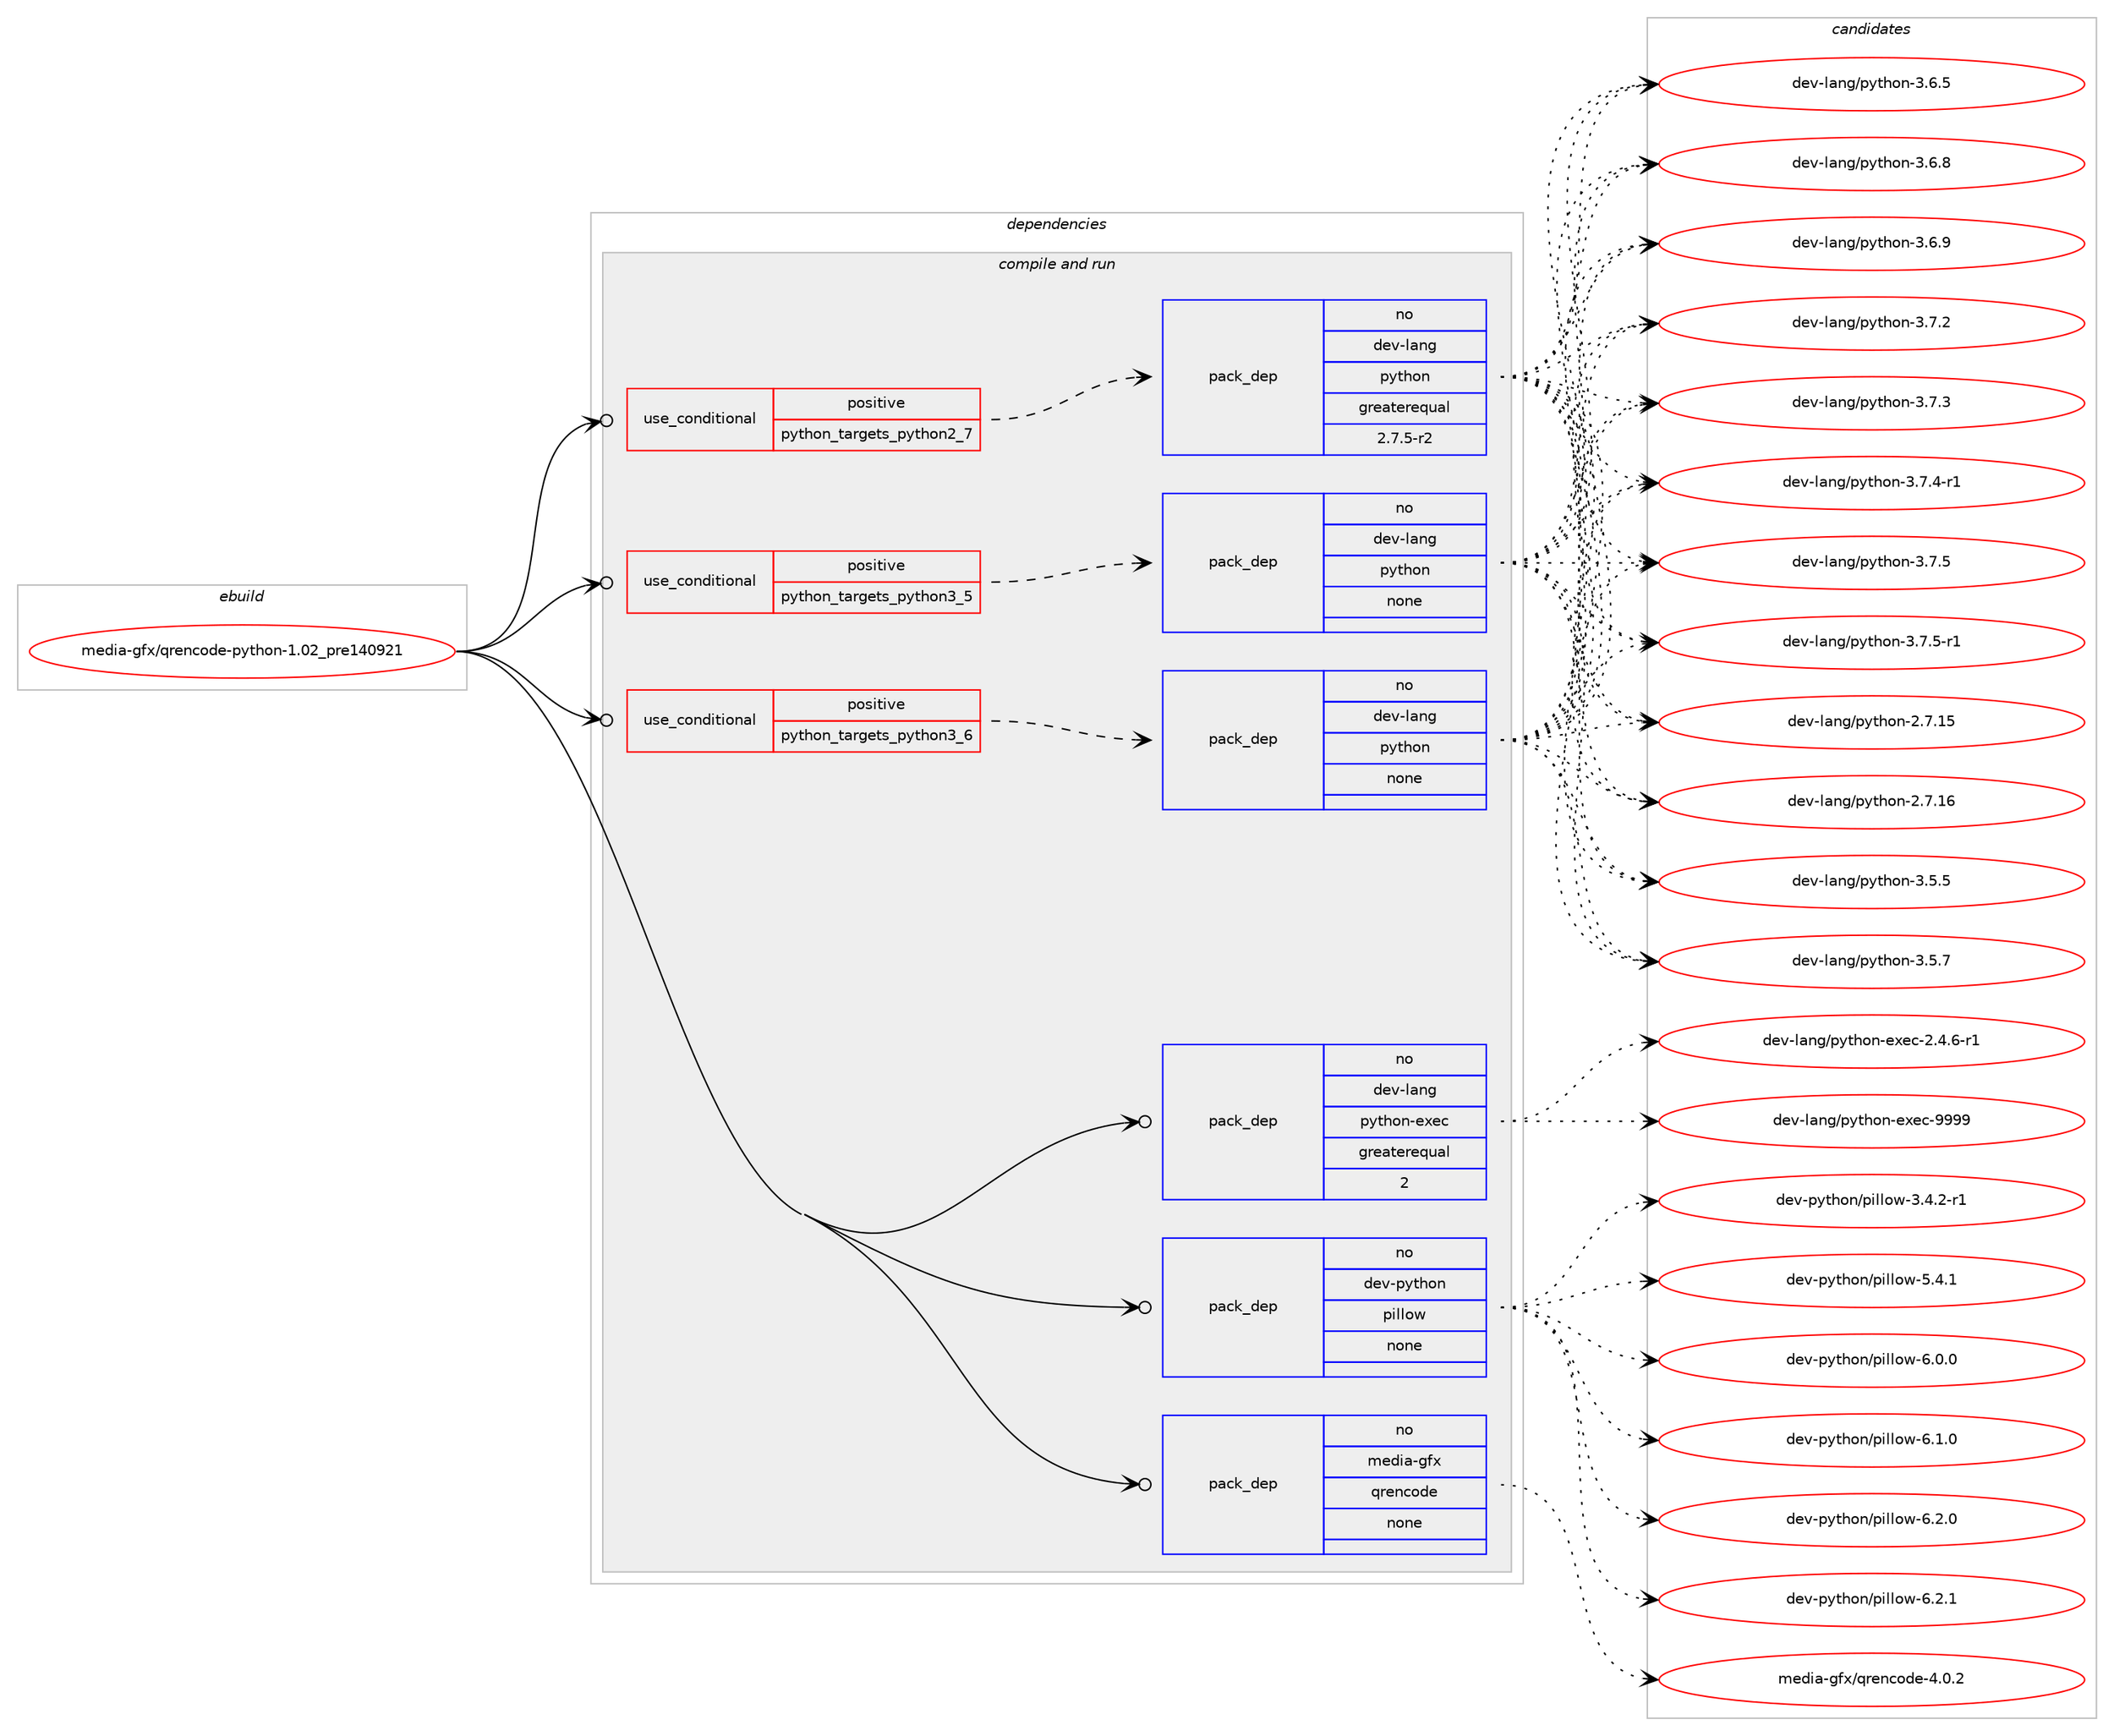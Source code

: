 digraph prolog {

# *************
# Graph options
# *************

newrank=true;
concentrate=true;
compound=true;
graph [rankdir=LR,fontname=Helvetica,fontsize=10,ranksep=1.5];#, ranksep=2.5, nodesep=0.2];
edge  [arrowhead=vee];
node  [fontname=Helvetica,fontsize=10];

# **********
# The ebuild
# **********

subgraph cluster_leftcol {
color=gray;
rank=same;
label=<<i>ebuild</i>>;
id [label="media-gfx/qrencode-python-1.02_pre140921", color=red, width=4, href="../media-gfx/qrencode-python-1.02_pre140921.svg"];
}

# ****************
# The dependencies
# ****************

subgraph cluster_midcol {
color=gray;
label=<<i>dependencies</i>>;
subgraph cluster_compile {
fillcolor="#eeeeee";
style=filled;
label=<<i>compile</i>>;
}
subgraph cluster_compileandrun {
fillcolor="#eeeeee";
style=filled;
label=<<i>compile and run</i>>;
subgraph cond190438 {
dependency783017 [label=<<TABLE BORDER="0" CELLBORDER="1" CELLSPACING="0" CELLPADDING="4"><TR><TD ROWSPAN="3" CELLPADDING="10">use_conditional</TD></TR><TR><TD>positive</TD></TR><TR><TD>python_targets_python2_7</TD></TR></TABLE>>, shape=none, color=red];
subgraph pack578998 {
dependency783018 [label=<<TABLE BORDER="0" CELLBORDER="1" CELLSPACING="0" CELLPADDING="4" WIDTH="220"><TR><TD ROWSPAN="6" CELLPADDING="30">pack_dep</TD></TR><TR><TD WIDTH="110">no</TD></TR><TR><TD>dev-lang</TD></TR><TR><TD>python</TD></TR><TR><TD>greaterequal</TD></TR><TR><TD>2.7.5-r2</TD></TR></TABLE>>, shape=none, color=blue];
}
dependency783017:e -> dependency783018:w [weight=20,style="dashed",arrowhead="vee"];
}
id:e -> dependency783017:w [weight=20,style="solid",arrowhead="odotvee"];
subgraph cond190439 {
dependency783019 [label=<<TABLE BORDER="0" CELLBORDER="1" CELLSPACING="0" CELLPADDING="4"><TR><TD ROWSPAN="3" CELLPADDING="10">use_conditional</TD></TR><TR><TD>positive</TD></TR><TR><TD>python_targets_python3_5</TD></TR></TABLE>>, shape=none, color=red];
subgraph pack578999 {
dependency783020 [label=<<TABLE BORDER="0" CELLBORDER="1" CELLSPACING="0" CELLPADDING="4" WIDTH="220"><TR><TD ROWSPAN="6" CELLPADDING="30">pack_dep</TD></TR><TR><TD WIDTH="110">no</TD></TR><TR><TD>dev-lang</TD></TR><TR><TD>python</TD></TR><TR><TD>none</TD></TR><TR><TD></TD></TR></TABLE>>, shape=none, color=blue];
}
dependency783019:e -> dependency783020:w [weight=20,style="dashed",arrowhead="vee"];
}
id:e -> dependency783019:w [weight=20,style="solid",arrowhead="odotvee"];
subgraph cond190440 {
dependency783021 [label=<<TABLE BORDER="0" CELLBORDER="1" CELLSPACING="0" CELLPADDING="4"><TR><TD ROWSPAN="3" CELLPADDING="10">use_conditional</TD></TR><TR><TD>positive</TD></TR><TR><TD>python_targets_python3_6</TD></TR></TABLE>>, shape=none, color=red];
subgraph pack579000 {
dependency783022 [label=<<TABLE BORDER="0" CELLBORDER="1" CELLSPACING="0" CELLPADDING="4" WIDTH="220"><TR><TD ROWSPAN="6" CELLPADDING="30">pack_dep</TD></TR><TR><TD WIDTH="110">no</TD></TR><TR><TD>dev-lang</TD></TR><TR><TD>python</TD></TR><TR><TD>none</TD></TR><TR><TD></TD></TR></TABLE>>, shape=none, color=blue];
}
dependency783021:e -> dependency783022:w [weight=20,style="dashed",arrowhead="vee"];
}
id:e -> dependency783021:w [weight=20,style="solid",arrowhead="odotvee"];
subgraph pack579001 {
dependency783023 [label=<<TABLE BORDER="0" CELLBORDER="1" CELLSPACING="0" CELLPADDING="4" WIDTH="220"><TR><TD ROWSPAN="6" CELLPADDING="30">pack_dep</TD></TR><TR><TD WIDTH="110">no</TD></TR><TR><TD>dev-lang</TD></TR><TR><TD>python-exec</TD></TR><TR><TD>greaterequal</TD></TR><TR><TD>2</TD></TR></TABLE>>, shape=none, color=blue];
}
id:e -> dependency783023:w [weight=20,style="solid",arrowhead="odotvee"];
subgraph pack579002 {
dependency783024 [label=<<TABLE BORDER="0" CELLBORDER="1" CELLSPACING="0" CELLPADDING="4" WIDTH="220"><TR><TD ROWSPAN="6" CELLPADDING="30">pack_dep</TD></TR><TR><TD WIDTH="110">no</TD></TR><TR><TD>dev-python</TD></TR><TR><TD>pillow</TD></TR><TR><TD>none</TD></TR><TR><TD></TD></TR></TABLE>>, shape=none, color=blue];
}
id:e -> dependency783024:w [weight=20,style="solid",arrowhead="odotvee"];
subgraph pack579003 {
dependency783025 [label=<<TABLE BORDER="0" CELLBORDER="1" CELLSPACING="0" CELLPADDING="4" WIDTH="220"><TR><TD ROWSPAN="6" CELLPADDING="30">pack_dep</TD></TR><TR><TD WIDTH="110">no</TD></TR><TR><TD>media-gfx</TD></TR><TR><TD>qrencode</TD></TR><TR><TD>none</TD></TR><TR><TD></TD></TR></TABLE>>, shape=none, color=blue];
}
id:e -> dependency783025:w [weight=20,style="solid",arrowhead="odotvee"];
}
subgraph cluster_run {
fillcolor="#eeeeee";
style=filled;
label=<<i>run</i>>;
}
}

# **************
# The candidates
# **************

subgraph cluster_choices {
rank=same;
color=gray;
label=<<i>candidates</i>>;

subgraph choice578998 {
color=black;
nodesep=1;
choice10010111845108971101034711212111610411111045504655464953 [label="dev-lang/python-2.7.15", color=red, width=4,href="../dev-lang/python-2.7.15.svg"];
choice10010111845108971101034711212111610411111045504655464954 [label="dev-lang/python-2.7.16", color=red, width=4,href="../dev-lang/python-2.7.16.svg"];
choice100101118451089711010347112121116104111110455146534653 [label="dev-lang/python-3.5.5", color=red, width=4,href="../dev-lang/python-3.5.5.svg"];
choice100101118451089711010347112121116104111110455146534655 [label="dev-lang/python-3.5.7", color=red, width=4,href="../dev-lang/python-3.5.7.svg"];
choice100101118451089711010347112121116104111110455146544653 [label="dev-lang/python-3.6.5", color=red, width=4,href="../dev-lang/python-3.6.5.svg"];
choice100101118451089711010347112121116104111110455146544656 [label="dev-lang/python-3.6.8", color=red, width=4,href="../dev-lang/python-3.6.8.svg"];
choice100101118451089711010347112121116104111110455146544657 [label="dev-lang/python-3.6.9", color=red, width=4,href="../dev-lang/python-3.6.9.svg"];
choice100101118451089711010347112121116104111110455146554650 [label="dev-lang/python-3.7.2", color=red, width=4,href="../dev-lang/python-3.7.2.svg"];
choice100101118451089711010347112121116104111110455146554651 [label="dev-lang/python-3.7.3", color=red, width=4,href="../dev-lang/python-3.7.3.svg"];
choice1001011184510897110103471121211161041111104551465546524511449 [label="dev-lang/python-3.7.4-r1", color=red, width=4,href="../dev-lang/python-3.7.4-r1.svg"];
choice100101118451089711010347112121116104111110455146554653 [label="dev-lang/python-3.7.5", color=red, width=4,href="../dev-lang/python-3.7.5.svg"];
choice1001011184510897110103471121211161041111104551465546534511449 [label="dev-lang/python-3.7.5-r1", color=red, width=4,href="../dev-lang/python-3.7.5-r1.svg"];
dependency783018:e -> choice10010111845108971101034711212111610411111045504655464953:w [style=dotted,weight="100"];
dependency783018:e -> choice10010111845108971101034711212111610411111045504655464954:w [style=dotted,weight="100"];
dependency783018:e -> choice100101118451089711010347112121116104111110455146534653:w [style=dotted,weight="100"];
dependency783018:e -> choice100101118451089711010347112121116104111110455146534655:w [style=dotted,weight="100"];
dependency783018:e -> choice100101118451089711010347112121116104111110455146544653:w [style=dotted,weight="100"];
dependency783018:e -> choice100101118451089711010347112121116104111110455146544656:w [style=dotted,weight="100"];
dependency783018:e -> choice100101118451089711010347112121116104111110455146544657:w [style=dotted,weight="100"];
dependency783018:e -> choice100101118451089711010347112121116104111110455146554650:w [style=dotted,weight="100"];
dependency783018:e -> choice100101118451089711010347112121116104111110455146554651:w [style=dotted,weight="100"];
dependency783018:e -> choice1001011184510897110103471121211161041111104551465546524511449:w [style=dotted,weight="100"];
dependency783018:e -> choice100101118451089711010347112121116104111110455146554653:w [style=dotted,weight="100"];
dependency783018:e -> choice1001011184510897110103471121211161041111104551465546534511449:w [style=dotted,weight="100"];
}
subgraph choice578999 {
color=black;
nodesep=1;
choice10010111845108971101034711212111610411111045504655464953 [label="dev-lang/python-2.7.15", color=red, width=4,href="../dev-lang/python-2.7.15.svg"];
choice10010111845108971101034711212111610411111045504655464954 [label="dev-lang/python-2.7.16", color=red, width=4,href="../dev-lang/python-2.7.16.svg"];
choice100101118451089711010347112121116104111110455146534653 [label="dev-lang/python-3.5.5", color=red, width=4,href="../dev-lang/python-3.5.5.svg"];
choice100101118451089711010347112121116104111110455146534655 [label="dev-lang/python-3.5.7", color=red, width=4,href="../dev-lang/python-3.5.7.svg"];
choice100101118451089711010347112121116104111110455146544653 [label="dev-lang/python-3.6.5", color=red, width=4,href="../dev-lang/python-3.6.5.svg"];
choice100101118451089711010347112121116104111110455146544656 [label="dev-lang/python-3.6.8", color=red, width=4,href="../dev-lang/python-3.6.8.svg"];
choice100101118451089711010347112121116104111110455146544657 [label="dev-lang/python-3.6.9", color=red, width=4,href="../dev-lang/python-3.6.9.svg"];
choice100101118451089711010347112121116104111110455146554650 [label="dev-lang/python-3.7.2", color=red, width=4,href="../dev-lang/python-3.7.2.svg"];
choice100101118451089711010347112121116104111110455146554651 [label="dev-lang/python-3.7.3", color=red, width=4,href="../dev-lang/python-3.7.3.svg"];
choice1001011184510897110103471121211161041111104551465546524511449 [label="dev-lang/python-3.7.4-r1", color=red, width=4,href="../dev-lang/python-3.7.4-r1.svg"];
choice100101118451089711010347112121116104111110455146554653 [label="dev-lang/python-3.7.5", color=red, width=4,href="../dev-lang/python-3.7.5.svg"];
choice1001011184510897110103471121211161041111104551465546534511449 [label="dev-lang/python-3.7.5-r1", color=red, width=4,href="../dev-lang/python-3.7.5-r1.svg"];
dependency783020:e -> choice10010111845108971101034711212111610411111045504655464953:w [style=dotted,weight="100"];
dependency783020:e -> choice10010111845108971101034711212111610411111045504655464954:w [style=dotted,weight="100"];
dependency783020:e -> choice100101118451089711010347112121116104111110455146534653:w [style=dotted,weight="100"];
dependency783020:e -> choice100101118451089711010347112121116104111110455146534655:w [style=dotted,weight="100"];
dependency783020:e -> choice100101118451089711010347112121116104111110455146544653:w [style=dotted,weight="100"];
dependency783020:e -> choice100101118451089711010347112121116104111110455146544656:w [style=dotted,weight="100"];
dependency783020:e -> choice100101118451089711010347112121116104111110455146544657:w [style=dotted,weight="100"];
dependency783020:e -> choice100101118451089711010347112121116104111110455146554650:w [style=dotted,weight="100"];
dependency783020:e -> choice100101118451089711010347112121116104111110455146554651:w [style=dotted,weight="100"];
dependency783020:e -> choice1001011184510897110103471121211161041111104551465546524511449:w [style=dotted,weight="100"];
dependency783020:e -> choice100101118451089711010347112121116104111110455146554653:w [style=dotted,weight="100"];
dependency783020:e -> choice1001011184510897110103471121211161041111104551465546534511449:w [style=dotted,weight="100"];
}
subgraph choice579000 {
color=black;
nodesep=1;
choice10010111845108971101034711212111610411111045504655464953 [label="dev-lang/python-2.7.15", color=red, width=4,href="../dev-lang/python-2.7.15.svg"];
choice10010111845108971101034711212111610411111045504655464954 [label="dev-lang/python-2.7.16", color=red, width=4,href="../dev-lang/python-2.7.16.svg"];
choice100101118451089711010347112121116104111110455146534653 [label="dev-lang/python-3.5.5", color=red, width=4,href="../dev-lang/python-3.5.5.svg"];
choice100101118451089711010347112121116104111110455146534655 [label="dev-lang/python-3.5.7", color=red, width=4,href="../dev-lang/python-3.5.7.svg"];
choice100101118451089711010347112121116104111110455146544653 [label="dev-lang/python-3.6.5", color=red, width=4,href="../dev-lang/python-3.6.5.svg"];
choice100101118451089711010347112121116104111110455146544656 [label="dev-lang/python-3.6.8", color=red, width=4,href="../dev-lang/python-3.6.8.svg"];
choice100101118451089711010347112121116104111110455146544657 [label="dev-lang/python-3.6.9", color=red, width=4,href="../dev-lang/python-3.6.9.svg"];
choice100101118451089711010347112121116104111110455146554650 [label="dev-lang/python-3.7.2", color=red, width=4,href="../dev-lang/python-3.7.2.svg"];
choice100101118451089711010347112121116104111110455146554651 [label="dev-lang/python-3.7.3", color=red, width=4,href="../dev-lang/python-3.7.3.svg"];
choice1001011184510897110103471121211161041111104551465546524511449 [label="dev-lang/python-3.7.4-r1", color=red, width=4,href="../dev-lang/python-3.7.4-r1.svg"];
choice100101118451089711010347112121116104111110455146554653 [label="dev-lang/python-3.7.5", color=red, width=4,href="../dev-lang/python-3.7.5.svg"];
choice1001011184510897110103471121211161041111104551465546534511449 [label="dev-lang/python-3.7.5-r1", color=red, width=4,href="../dev-lang/python-3.7.5-r1.svg"];
dependency783022:e -> choice10010111845108971101034711212111610411111045504655464953:w [style=dotted,weight="100"];
dependency783022:e -> choice10010111845108971101034711212111610411111045504655464954:w [style=dotted,weight="100"];
dependency783022:e -> choice100101118451089711010347112121116104111110455146534653:w [style=dotted,weight="100"];
dependency783022:e -> choice100101118451089711010347112121116104111110455146534655:w [style=dotted,weight="100"];
dependency783022:e -> choice100101118451089711010347112121116104111110455146544653:w [style=dotted,weight="100"];
dependency783022:e -> choice100101118451089711010347112121116104111110455146544656:w [style=dotted,weight="100"];
dependency783022:e -> choice100101118451089711010347112121116104111110455146544657:w [style=dotted,weight="100"];
dependency783022:e -> choice100101118451089711010347112121116104111110455146554650:w [style=dotted,weight="100"];
dependency783022:e -> choice100101118451089711010347112121116104111110455146554651:w [style=dotted,weight="100"];
dependency783022:e -> choice1001011184510897110103471121211161041111104551465546524511449:w [style=dotted,weight="100"];
dependency783022:e -> choice100101118451089711010347112121116104111110455146554653:w [style=dotted,weight="100"];
dependency783022:e -> choice1001011184510897110103471121211161041111104551465546534511449:w [style=dotted,weight="100"];
}
subgraph choice579001 {
color=black;
nodesep=1;
choice10010111845108971101034711212111610411111045101120101994550465246544511449 [label="dev-lang/python-exec-2.4.6-r1", color=red, width=4,href="../dev-lang/python-exec-2.4.6-r1.svg"];
choice10010111845108971101034711212111610411111045101120101994557575757 [label="dev-lang/python-exec-9999", color=red, width=4,href="../dev-lang/python-exec-9999.svg"];
dependency783023:e -> choice10010111845108971101034711212111610411111045101120101994550465246544511449:w [style=dotted,weight="100"];
dependency783023:e -> choice10010111845108971101034711212111610411111045101120101994557575757:w [style=dotted,weight="100"];
}
subgraph choice579002 {
color=black;
nodesep=1;
choice10010111845112121116104111110471121051081081111194551465246504511449 [label="dev-python/pillow-3.4.2-r1", color=red, width=4,href="../dev-python/pillow-3.4.2-r1.svg"];
choice1001011184511212111610411111047112105108108111119455346524649 [label="dev-python/pillow-5.4.1", color=red, width=4,href="../dev-python/pillow-5.4.1.svg"];
choice1001011184511212111610411111047112105108108111119455446484648 [label="dev-python/pillow-6.0.0", color=red, width=4,href="../dev-python/pillow-6.0.0.svg"];
choice1001011184511212111610411111047112105108108111119455446494648 [label="dev-python/pillow-6.1.0", color=red, width=4,href="../dev-python/pillow-6.1.0.svg"];
choice1001011184511212111610411111047112105108108111119455446504648 [label="dev-python/pillow-6.2.0", color=red, width=4,href="../dev-python/pillow-6.2.0.svg"];
choice1001011184511212111610411111047112105108108111119455446504649 [label="dev-python/pillow-6.2.1", color=red, width=4,href="../dev-python/pillow-6.2.1.svg"];
dependency783024:e -> choice10010111845112121116104111110471121051081081111194551465246504511449:w [style=dotted,weight="100"];
dependency783024:e -> choice1001011184511212111610411111047112105108108111119455346524649:w [style=dotted,weight="100"];
dependency783024:e -> choice1001011184511212111610411111047112105108108111119455446484648:w [style=dotted,weight="100"];
dependency783024:e -> choice1001011184511212111610411111047112105108108111119455446494648:w [style=dotted,weight="100"];
dependency783024:e -> choice1001011184511212111610411111047112105108108111119455446504648:w [style=dotted,weight="100"];
dependency783024:e -> choice1001011184511212111610411111047112105108108111119455446504649:w [style=dotted,weight="100"];
}
subgraph choice579003 {
color=black;
nodesep=1;
choice10910110010597451031021204711311410111099111100101455246484650 [label="media-gfx/qrencode-4.0.2", color=red, width=4,href="../media-gfx/qrencode-4.0.2.svg"];
dependency783025:e -> choice10910110010597451031021204711311410111099111100101455246484650:w [style=dotted,weight="100"];
}
}

}
